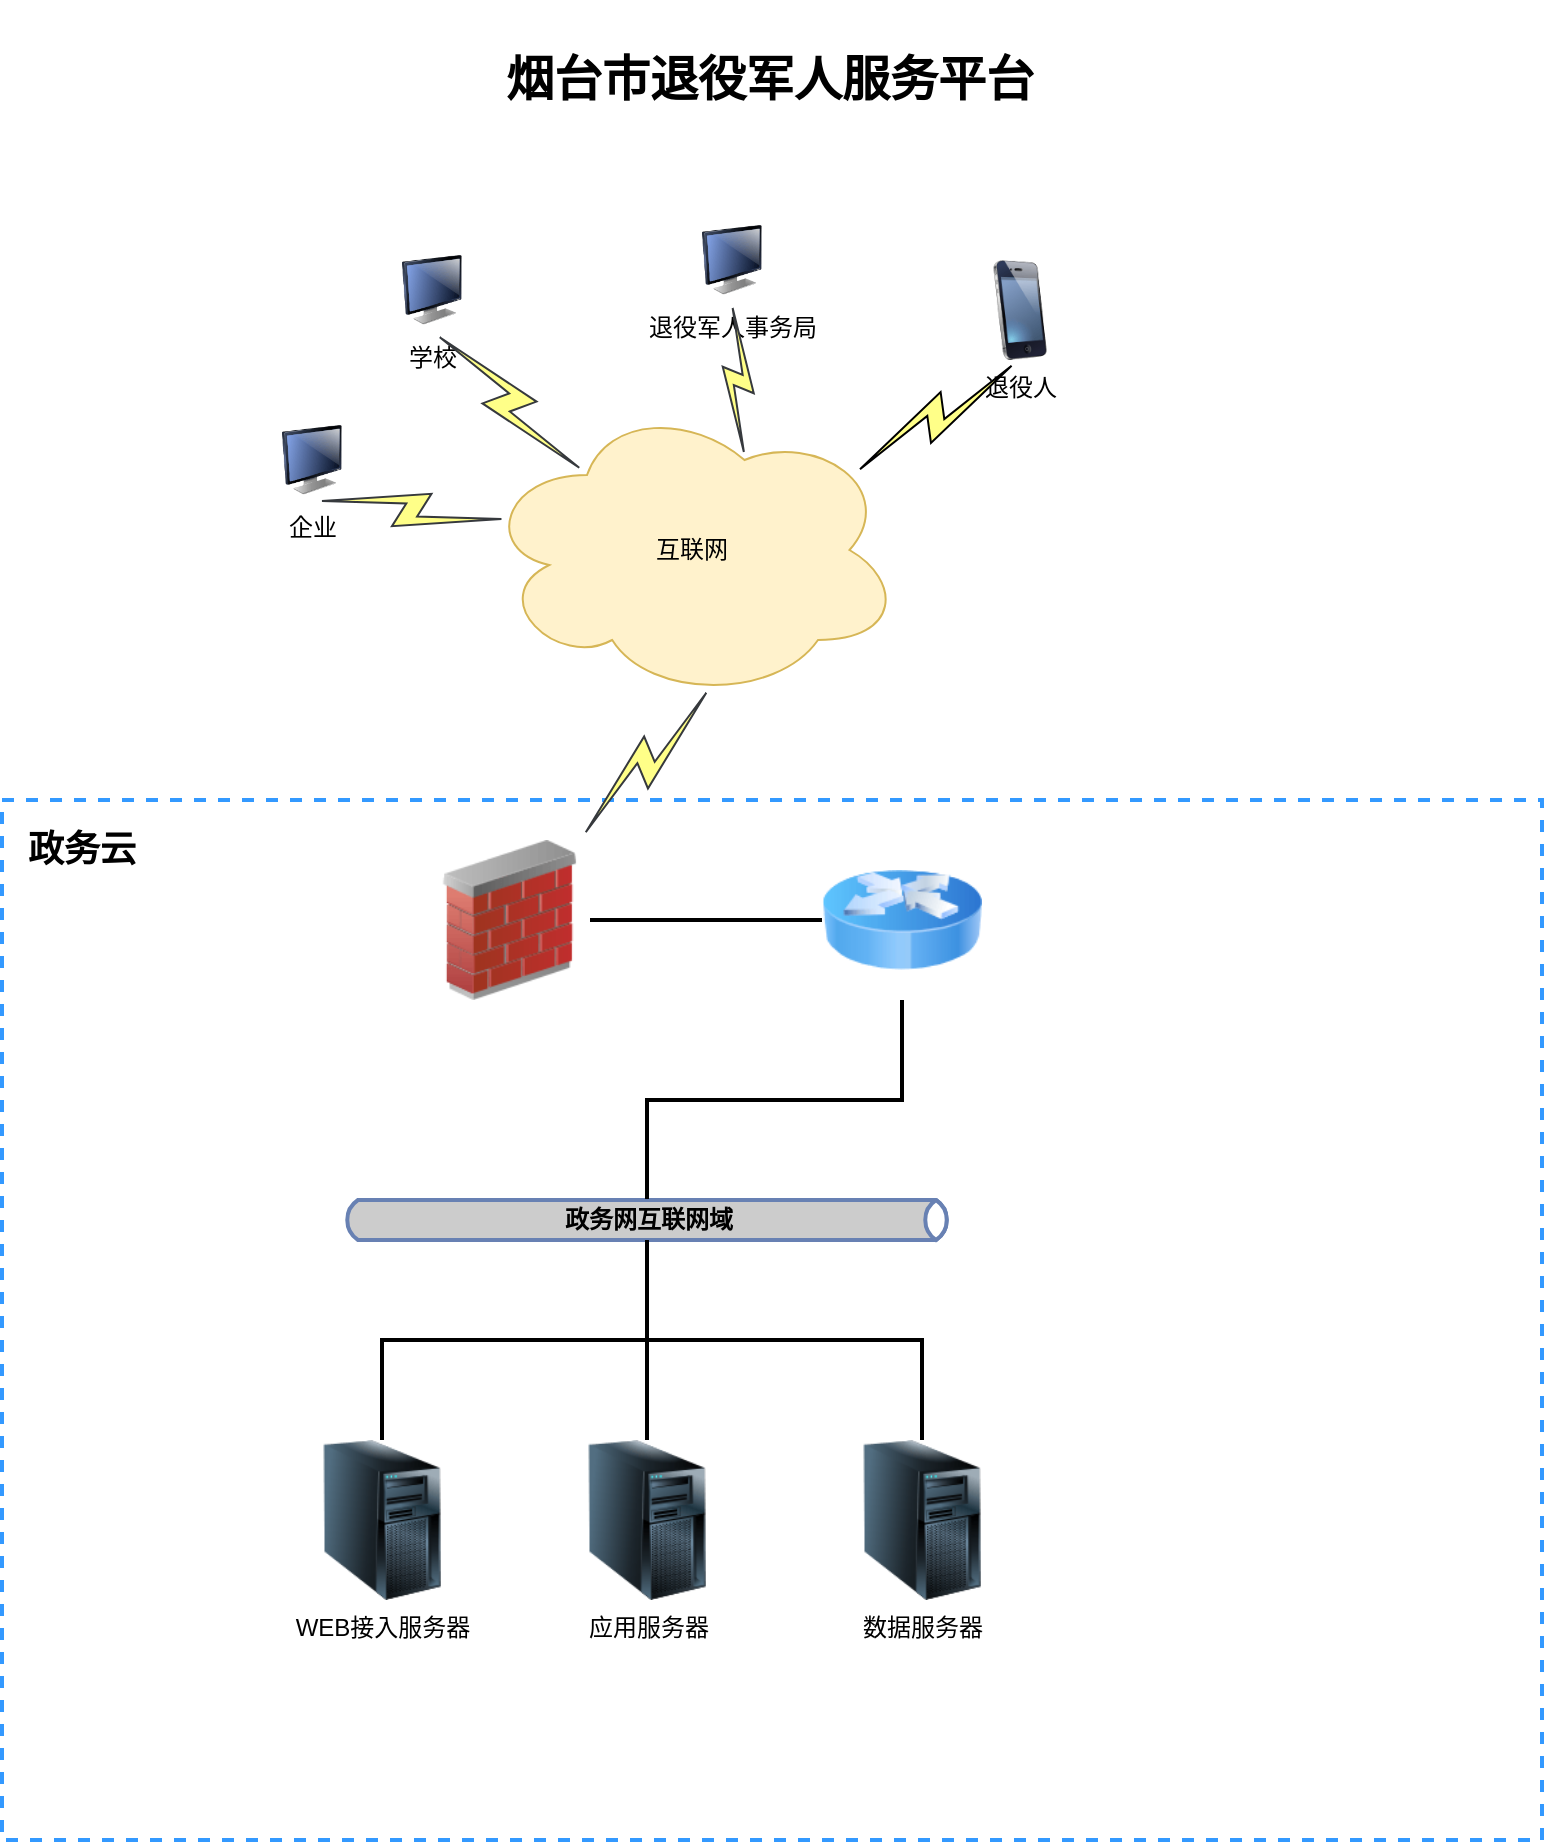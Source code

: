 <mxfile version="20.8.16" type="github">
  <diagram name="第 1 页" id="vV2zMbp7ZWFQ6nNkdyA2">
    <mxGraphModel dx="1434" dy="796" grid="1" gridSize="10" guides="1" tooltips="1" connect="1" arrows="1" fold="1" page="1" pageScale="1" pageWidth="827" pageHeight="1169" math="0" shadow="0">
      <root>
        <mxCell id="0" />
        <mxCell id="1" parent="0" />
        <mxCell id="-d7PBWxsBeQFeIK-UZRL-58" value="" style="rounded=0;whiteSpace=wrap;html=1;dashed=1;fillColor=none;align=left;strokeWidth=2;strokeColor=#3399FF;" vertex="1" parent="1">
          <mxGeometry x="30" y="500" width="770" height="520" as="geometry" />
        </mxCell>
        <mxCell id="-d7PBWxsBeQFeIK-UZRL-1" value="&lt;h1&gt;&lt;b&gt;烟台市退役军人服务平台&lt;/b&gt;&lt;/h1&gt;" style="text;html=1;strokeColor=none;fillColor=none;align=center;verticalAlign=middle;whiteSpace=wrap;rounded=0;" vertex="1" parent="1">
          <mxGeometry x="244" y="100" width="340" height="80" as="geometry" />
        </mxCell>
        <mxCell id="-d7PBWxsBeQFeIK-UZRL-48" style="edgeStyle=orthogonalEdgeStyle;rounded=0;orthogonalLoop=1;jettySize=auto;html=1;strokeColor=#000000;strokeWidth=2;fontColor=#000000;endArrow=none;endFill=0;" edge="1" parent="1" source="-d7PBWxsBeQFeIK-UZRL-2" target="-d7PBWxsBeQFeIK-UZRL-47">
          <mxGeometry relative="1" as="geometry" />
        </mxCell>
        <mxCell id="-d7PBWxsBeQFeIK-UZRL-2" value="" style="image;html=1;image=img/lib/clip_art/networking/Firewall_02_128x128.png" vertex="1" parent="1">
          <mxGeometry x="244" y="520" width="80" height="80" as="geometry" />
        </mxCell>
        <mxCell id="-d7PBWxsBeQFeIK-UZRL-5" value="退役军人事务局" style="image;html=1;image=img/lib/clip_art/computers/Monitor_128x128.png" vertex="1" parent="1">
          <mxGeometry x="380" y="210" width="30" height="40" as="geometry" />
        </mxCell>
        <mxCell id="-d7PBWxsBeQFeIK-UZRL-8" value="学校" style="image;html=1;image=img/lib/clip_art/computers/Monitor_128x128.png" vertex="1" parent="1">
          <mxGeometry x="230" y="225" width="30" height="40" as="geometry" />
        </mxCell>
        <mxCell id="-d7PBWxsBeQFeIK-UZRL-9" value="企业" style="image;html=1;image=img/lib/clip_art/computers/Monitor_128x128.png" vertex="1" parent="1">
          <mxGeometry x="170" y="310" width="30" height="40" as="geometry" />
        </mxCell>
        <mxCell id="-d7PBWxsBeQFeIK-UZRL-12" value="退役人" style="image;html=1;image=img/lib/clip_art/telecommunication/iPhone_128x128.png" vertex="1" parent="1">
          <mxGeometry x="514" y="230" width="50" height="50" as="geometry" />
        </mxCell>
        <mxCell id="-d7PBWxsBeQFeIK-UZRL-14" value="互联网" style="ellipse;shape=cloud;whiteSpace=wrap;html=1;fillColor=#fff2cc;strokeColor=#d6b656;" vertex="1" parent="1">
          <mxGeometry x="270" y="300" width="210" height="150" as="geometry" />
        </mxCell>
        <mxCell id="-d7PBWxsBeQFeIK-UZRL-23" value="" style="html=1;outlineConnect=0;fillColor=#ffff88;strokeColor=#36393d;gradientDirection=north;strokeWidth=1;shape=mxgraph.networks.comm_link_edge;html=1;rounded=0;entryX=0.5;entryY=1;entryDx=0;entryDy=0;exitX=0.625;exitY=0.2;exitDx=0;exitDy=0;exitPerimeter=0;" edge="1" parent="1" source="-d7PBWxsBeQFeIK-UZRL-14" target="-d7PBWxsBeQFeIK-UZRL-5">
          <mxGeometry width="100" height="100" relative="1" as="geometry">
            <mxPoint x="220" y="510" as="sourcePoint" />
            <mxPoint x="250" y="360" as="targetPoint" />
          </mxGeometry>
        </mxCell>
        <mxCell id="-d7PBWxsBeQFeIK-UZRL-25" value="" style="html=1;outlineConnect=0;fillColor=#ffff88;strokeColor=default;gradientDirection=north;strokeWidth=1;shape=mxgraph.networks.comm_link_edge;html=1;rounded=0;entryX=0.5;entryY=1;entryDx=0;entryDy=0;exitX=0.88;exitY=0.25;exitDx=0;exitDy=0;exitPerimeter=0;" edge="1" parent="1" source="-d7PBWxsBeQFeIK-UZRL-14" target="-d7PBWxsBeQFeIK-UZRL-12">
          <mxGeometry width="100" height="100" relative="1" as="geometry">
            <mxPoint x="596.25" y="400" as="sourcePoint" />
            <mxPoint x="580" y="280" as="targetPoint" />
          </mxGeometry>
        </mxCell>
        <mxCell id="-d7PBWxsBeQFeIK-UZRL-26" value="" style="html=1;outlineConnect=0;fillColor=#ffff88;strokeColor=#36393d;gradientDirection=north;strokeWidth=1;shape=mxgraph.networks.comm_link_edge;html=1;rounded=0;entryX=0.5;entryY=1;entryDx=0;entryDy=0;exitX=0.07;exitY=0.4;exitDx=0;exitDy=0;exitPerimeter=0;" edge="1" parent="1" source="-d7PBWxsBeQFeIK-UZRL-14" target="-d7PBWxsBeQFeIK-UZRL-9">
          <mxGeometry width="100" height="100" relative="1" as="geometry">
            <mxPoint x="216.25" y="475" as="sourcePoint" />
            <mxPoint x="200" y="355" as="targetPoint" />
          </mxGeometry>
        </mxCell>
        <mxCell id="-d7PBWxsBeQFeIK-UZRL-27" value="" style="html=1;outlineConnect=0;fillColor=#ffff88;strokeColor=#36393d;gradientDirection=north;strokeWidth=1;shape=mxgraph.networks.comm_link_edge;html=1;rounded=0;entryX=0.5;entryY=1;entryDx=0;entryDy=0;exitX=0.25;exitY=0.25;exitDx=0;exitDy=0;exitPerimeter=0;" edge="1" parent="1" source="-d7PBWxsBeQFeIK-UZRL-14" target="-d7PBWxsBeQFeIK-UZRL-8">
          <mxGeometry width="100" height="100" relative="1" as="geometry">
            <mxPoint x="441.25" y="400" as="sourcePoint" />
            <mxPoint x="425" y="280" as="targetPoint" />
          </mxGeometry>
        </mxCell>
        <mxCell id="-d7PBWxsBeQFeIK-UZRL-28" value="" style="html=1;outlineConnect=0;fillColor=#ffff88;strokeColor=#36393d;gradientDirection=north;strokeWidth=1;shape=mxgraph.networks.comm_link_edge;html=1;rounded=0;entryX=0.55;entryY=0.95;entryDx=0;entryDy=0;entryPerimeter=0;" edge="1" parent="1" source="-d7PBWxsBeQFeIK-UZRL-2" target="-d7PBWxsBeQFeIK-UZRL-14">
          <mxGeometry width="100" height="100" relative="1" as="geometry">
            <mxPoint x="339.106" y="560" as="sourcePoint" />
            <mxPoint x="370" y="490" as="targetPoint" />
          </mxGeometry>
        </mxCell>
        <mxCell id="-d7PBWxsBeQFeIK-UZRL-57" style="edgeStyle=orthogonalEdgeStyle;rounded=0;orthogonalLoop=1;jettySize=auto;html=1;strokeColor=#000000;strokeWidth=2;fontColor=#000000;endArrow=none;endFill=0;" edge="1" parent="1" source="-d7PBWxsBeQFeIK-UZRL-39" target="-d7PBWxsBeQFeIK-UZRL-56">
          <mxGeometry relative="1" as="geometry" />
        </mxCell>
        <mxCell id="-d7PBWxsBeQFeIK-UZRL-39" value="&lt;b&gt;政务网互联网域&lt;/b&gt;" style="html=1;outlineConnect=0;fillColor=#CCCCCC;strokeColor=#6881B3;gradientColor=none;gradientDirection=north;strokeWidth=2;shape=mxgraph.networks.bus;gradientColor=none;gradientDirection=north;fontColor=#000000;perimeter=backbonePerimeter;backboneSize=20;" vertex="1" parent="1">
          <mxGeometry x="200" y="700" width="305" height="20" as="geometry" />
        </mxCell>
        <mxCell id="-d7PBWxsBeQFeIK-UZRL-46" style="edgeStyle=orthogonalEdgeStyle;rounded=0;orthogonalLoop=1;jettySize=auto;html=1;exitX=0.5;exitY=0;exitDx=0;exitDy=0;strokeColor=#000000;strokeWidth=2;fontColor=#000000;endArrow=none;endFill=0;" edge="1" parent="1" source="-d7PBWxsBeQFeIK-UZRL-44" target="-d7PBWxsBeQFeIK-UZRL-39">
          <mxGeometry relative="1" as="geometry" />
        </mxCell>
        <mxCell id="-d7PBWxsBeQFeIK-UZRL-44" value="WEB接入服务器" style="image;html=1;image=img/lib/clip_art/computers/Server_Tower_128x128.png;fontColor=#000000;" vertex="1" parent="1">
          <mxGeometry x="180" y="820" width="80" height="80" as="geometry" />
        </mxCell>
        <mxCell id="-d7PBWxsBeQFeIK-UZRL-49" style="edgeStyle=orthogonalEdgeStyle;rounded=0;orthogonalLoop=1;jettySize=auto;html=1;strokeColor=#000000;strokeWidth=2;fontColor=#000000;endArrow=none;endFill=0;" edge="1" parent="1" source="-d7PBWxsBeQFeIK-UZRL-47" target="-d7PBWxsBeQFeIK-UZRL-39">
          <mxGeometry relative="1" as="geometry" />
        </mxCell>
        <mxCell id="-d7PBWxsBeQFeIK-UZRL-47" value="" style="image;html=1;image=img/lib/clip_art/networking/Router_Icon_128x128.png" vertex="1" parent="1">
          <mxGeometry x="440" y="520" width="80" height="80" as="geometry" />
        </mxCell>
        <mxCell id="-d7PBWxsBeQFeIK-UZRL-51" style="edgeStyle=orthogonalEdgeStyle;rounded=0;orthogonalLoop=1;jettySize=auto;html=1;strokeColor=#000000;strokeWidth=2;fontColor=#000000;endArrow=none;endFill=0;" edge="1" parent="1" source="-d7PBWxsBeQFeIK-UZRL-50" target="-d7PBWxsBeQFeIK-UZRL-39">
          <mxGeometry relative="1" as="geometry" />
        </mxCell>
        <mxCell id="-d7PBWxsBeQFeIK-UZRL-50" value="应用服务器" style="image;html=1;image=img/lib/clip_art/computers/Server_Tower_128x128.png;fontColor=#000000;" vertex="1" parent="1">
          <mxGeometry x="312.5" y="820" width="80" height="80" as="geometry" />
        </mxCell>
        <mxCell id="-d7PBWxsBeQFeIK-UZRL-56" value="数据服务器" style="image;html=1;image=img/lib/clip_art/computers/Server_Tower_128x128.png;fontColor=#000000;" vertex="1" parent="1">
          <mxGeometry x="450" y="820" width="80" height="80" as="geometry" />
        </mxCell>
        <mxCell id="-d7PBWxsBeQFeIK-UZRL-59" value="政务云" style="text;html=1;strokeColor=none;fillColor=none;align=center;verticalAlign=middle;whiteSpace=wrap;rounded=0;fontColor=#000000;fontStyle=1;fontSize=18;" vertex="1" parent="1">
          <mxGeometry x="40" y="510" width="60" height="30" as="geometry" />
        </mxCell>
      </root>
    </mxGraphModel>
  </diagram>
</mxfile>
